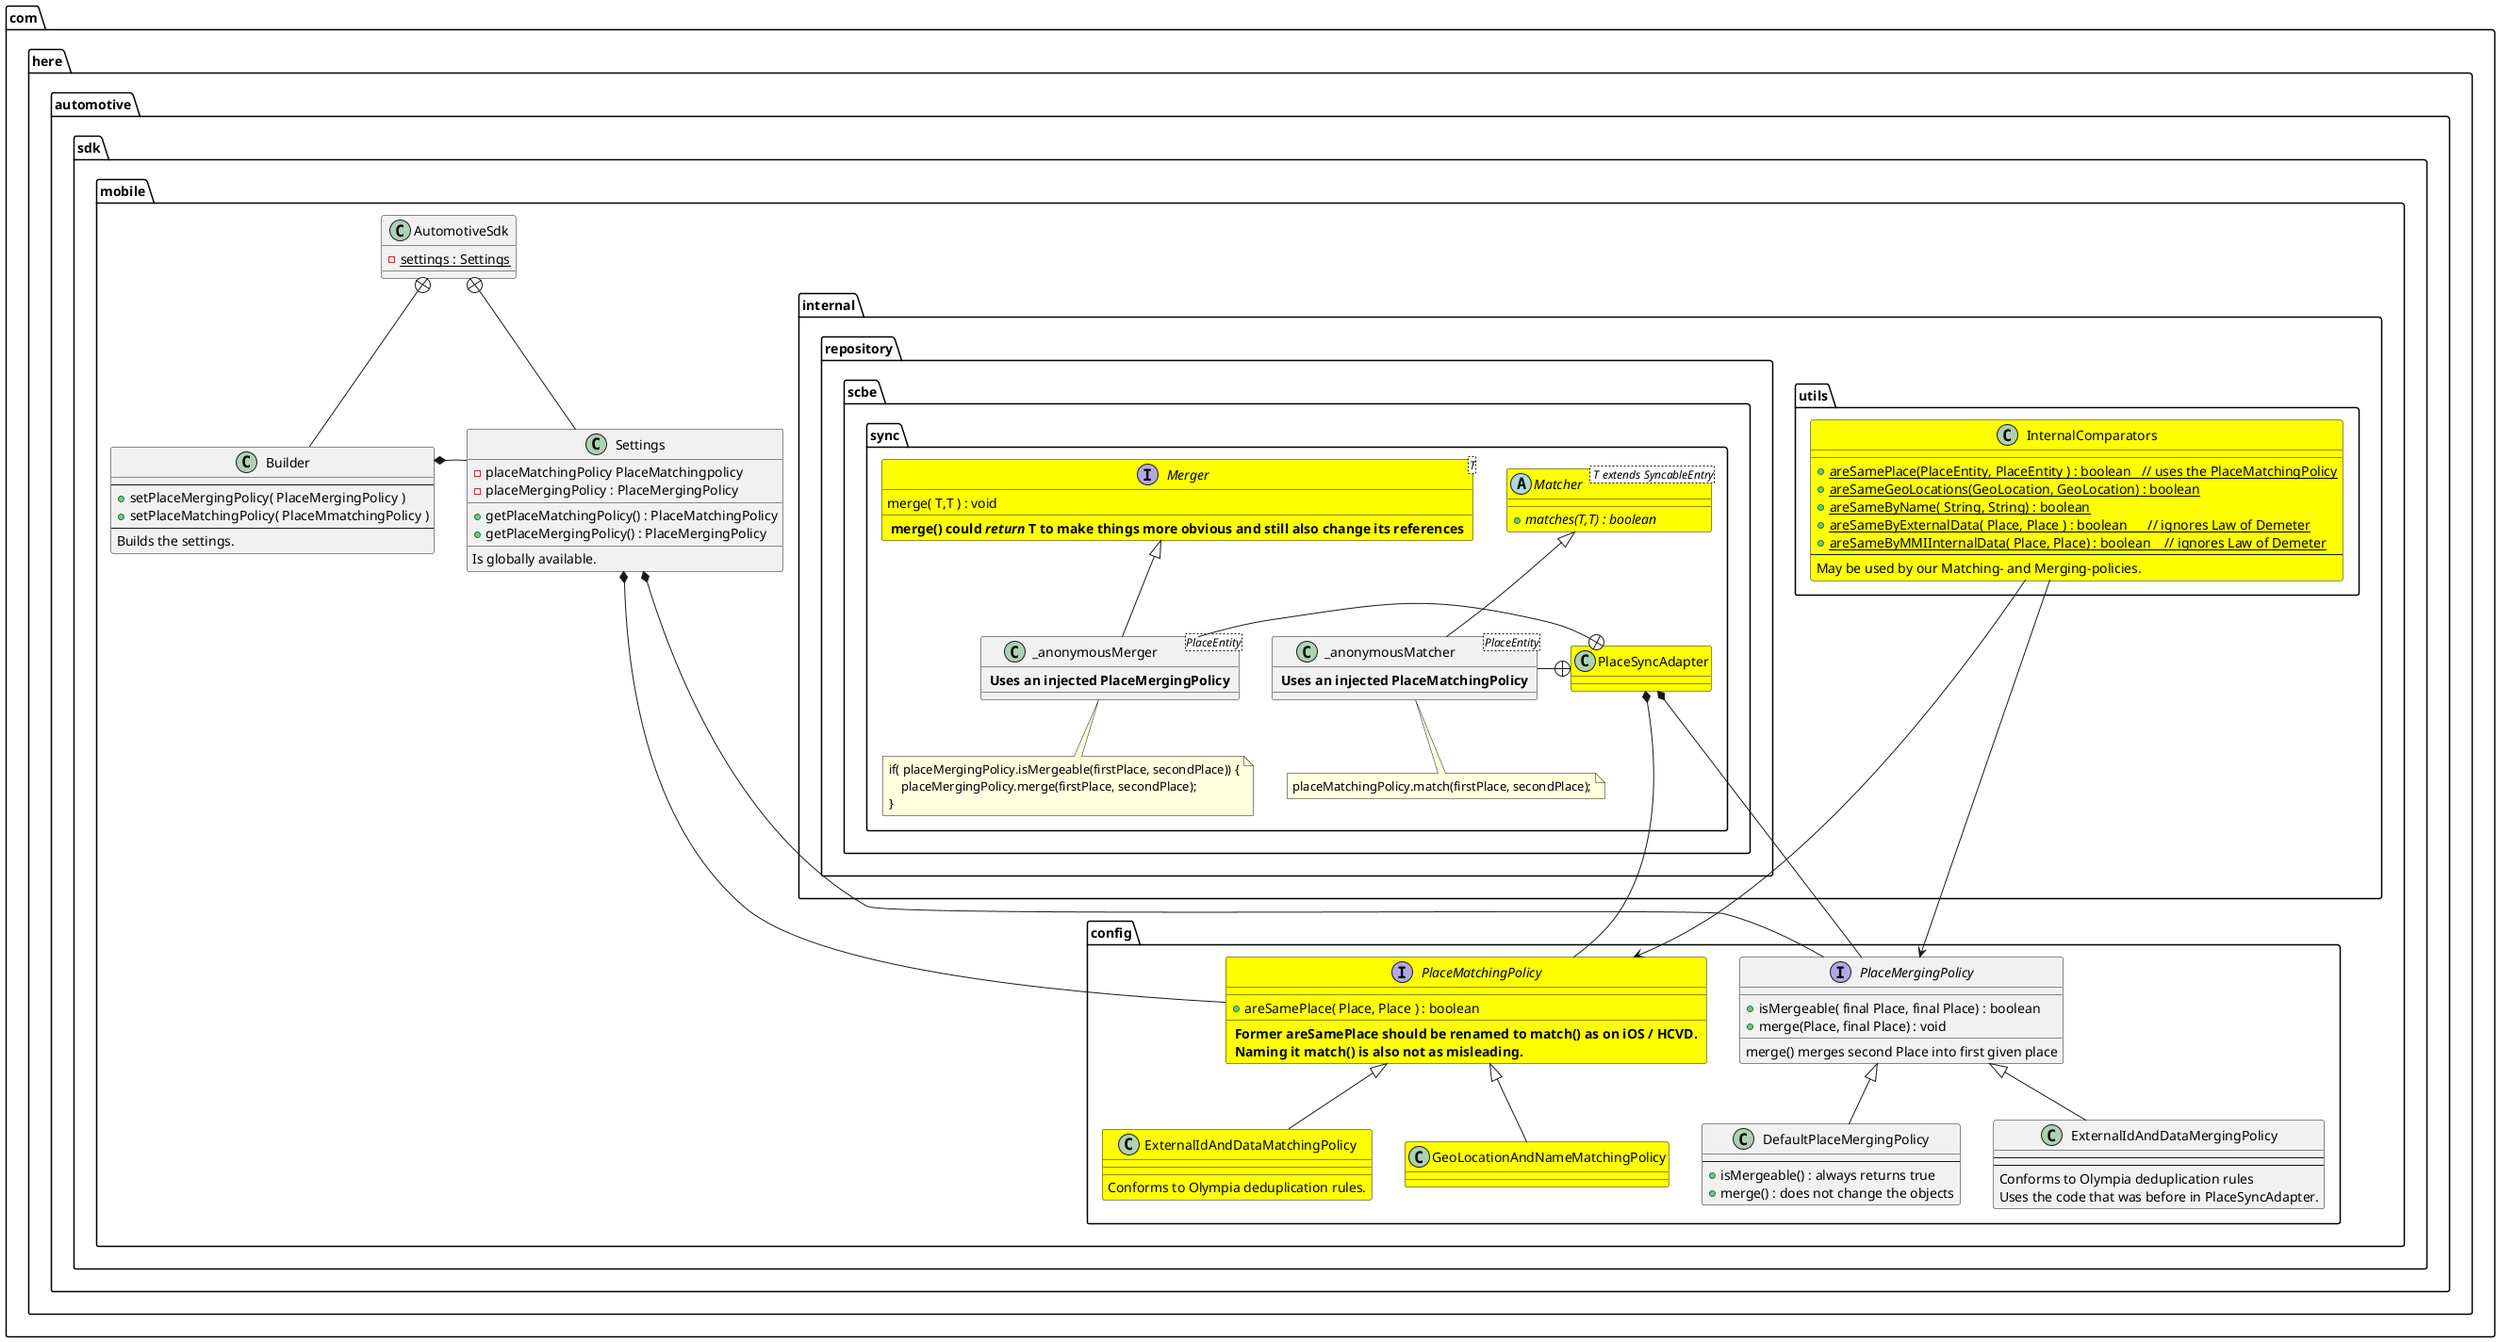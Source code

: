 @startuml

package com.here.automotive.sdk.mobile {

    package internal {

        package utils {
            class InternalComparators #yellow {
                __
                + {static} areSamePlace(PlaceEntity, PlaceEntity ) : boolean   // uses the PlaceMatchingPolicy
                + {static} areSameGeoLocations(GeoLocation, GeoLocation) : boolean
                + {static} areSameByName( String, String) : boolean
                + {static} areSameByExternalData( Place, Place ) : boolean      // ignores Law of Demeter
                + {static} areSameByMMIInternalData( Place, Place) : boolean    // ignores Law of Demeter
                --
                May be used by our Matching- and Merging-policies.
            }
        }

        package repository.scbe.sync {


            class PlaceSyncAdapter #yellow {
            }
            
            abstract Matcher< T extends SyncableEntry> #yellow {
                + {abstract} matches(T,T) : boolean
            }

            class  _anonymousMatcher<PlaceEntity> {
                ** Uses an injected PlaceMatchingPolicy **
            }
            Matcher <|-- _anonymousMatcher
            PlaceSyncAdapter +- _anonymousMatcher
            note bottom of _anonymousMatcher : placeMatchingPolicy.match(firstPlace, secondPlace);

            interface Merger<T> #yellow {
                merge( T,T ) : void
                __
                ** merge() could //return// T to make things more obvious and still also change its references **
            }
            
            class _anonymousMerger<PlaceEntity> {
                ** Uses an injected PlaceMergingPolicy **
            }
            Merger <|-- _anonymousMerger
            _anonymousMerger -+ PlaceSyncAdapter
            note bottom of _anonymousMerger
                if( placeMergingPolicy.isMergeable(firstPlace, secondPlace)) {
                    placeMergingPolicy.merge(firstPlace, secondPlace);
                }
            end note
        }
    }


    package config {

        interface PlaceMatchingPolicy #yellow {
            __
            + areSamePlace( Place, Place ) : boolean
            __
            ** Former areSamePlace should be renamed to match() as on iOS / HCVD. **
            ** Naming it match() is also not as misleading. **
        }
        InternalComparators --> PlaceMatchingPolicy
        InternalComparators --> PlaceMergingPolicy

        class ExternalIdAndDataMatchingPolicy #yellow {
            __
            __
            Conforms to Olympia deduplication rules.
        }
        PlaceMatchingPolicy <|-- ExternalIdAndDataMatchingPolicy

        class GeoLocationAndNameMatchingPolicy #yellow {
        }
        PlaceMatchingPolicy <|-- GeoLocationAndNameMatchingPolicy
        PlaceSyncAdapter *--- PlaceMatchingPolicy

        interface PlaceMergingPolicy {
            __
            + isMergeable( final Place, final Place) : boolean
            + merge(Place, final Place) : void
            __
            merge() merges second Place into first given place
        }
        PlaceSyncAdapter *--- PlaceMergingPolicy

        class DefaultPlaceMergingPolicy {
            --
            + isMergeable() : always returns true
            + merge() : does not change the objects
        }
        PlaceMergingPolicy <|-- DefaultPlaceMergingPolicy

        class ExternalIdAndDataMergingPolicy {
            --
            --
            Conforms to Olympia deduplication rules
            Uses the code that was before in PlaceSyncAdapter.
        }
        PlaceMergingPolicy <|-- ExternalIdAndDataMergingPolicy

    }

    class AutomotiveSdk {
        - {static} settings : Settings
    }

    class Settings {
        - placeMatchingPolicy PlaceMatchingpolicy
        - placeMergingPolicy : PlaceMergingPolicy
        __
        + getPlaceMatchingPolicy() : PlaceMatchingPolicy
        + getPlaceMergingPolicy() : PlaceMergingPolicy
        __
        Is globally available.
    }
    AutomotiveSdk +-down- Settings
    Settings *---- PlaceMatchingPolicy
    Settings *---- PlaceMergingPolicy

    class Builder {
        --
        + setPlaceMergingPolicy( PlaceMergingPolicy )
        + setPlaceMatchingPolicy( PlaceMmatchingPolicy )
        --
        Builds the settings.
    }
    AutomotiveSdk +-down- Builder
    Builder -[hidden]left- Settings
    Builder *- Settings
}


@enduml
